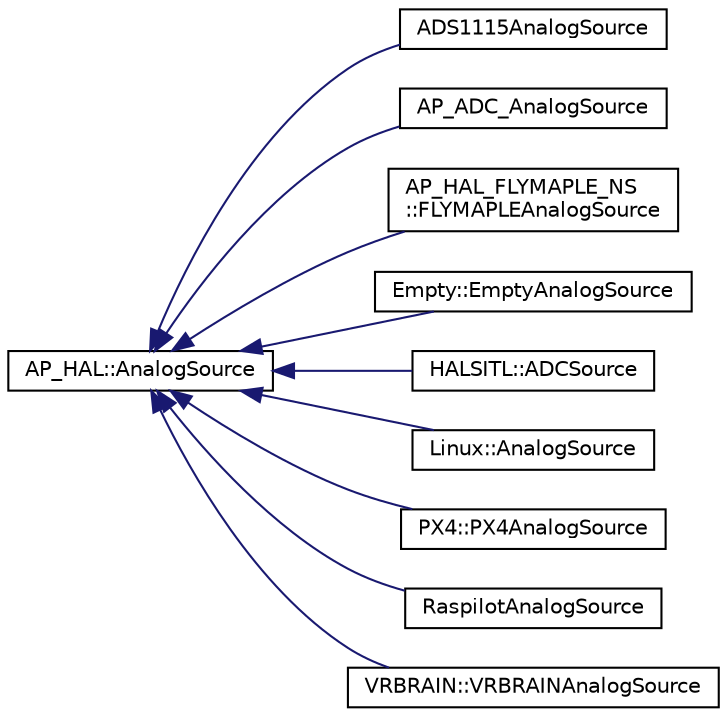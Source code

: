 digraph "Graphical Class Hierarchy"
{
 // INTERACTIVE_SVG=YES
  edge [fontname="Helvetica",fontsize="10",labelfontname="Helvetica",labelfontsize="10"];
  node [fontname="Helvetica",fontsize="10",shape=record];
  rankdir="LR";
  Node1 [label="AP_HAL::AnalogSource",height=0.2,width=0.4,color="black", fillcolor="white", style="filled",URL="$classAP__HAL_1_1AnalogSource.html"];
  Node1 -> Node2 [dir="back",color="midnightblue",fontsize="10",style="solid",fontname="Helvetica"];
  Node2 [label="ADS1115AnalogSource",height=0.2,width=0.4,color="black", fillcolor="white", style="filled",URL="$classADS1115AnalogSource.html"];
  Node1 -> Node3 [dir="back",color="midnightblue",fontsize="10",style="solid",fontname="Helvetica"];
  Node3 [label="AP_ADC_AnalogSource",height=0.2,width=0.4,color="black", fillcolor="white", style="filled",URL="$classAP__ADC__AnalogSource.html"];
  Node1 -> Node4 [dir="back",color="midnightblue",fontsize="10",style="solid",fontname="Helvetica"];
  Node4 [label="AP_HAL_FLYMAPLE_NS\l::FLYMAPLEAnalogSource",height=0.2,width=0.4,color="black", fillcolor="white", style="filled",URL="$classAP__HAL__FLYMAPLE__NS_1_1FLYMAPLEAnalogSource.html"];
  Node1 -> Node5 [dir="back",color="midnightblue",fontsize="10",style="solid",fontname="Helvetica"];
  Node5 [label="Empty::EmptyAnalogSource",height=0.2,width=0.4,color="black", fillcolor="white", style="filled",URL="$classEmpty_1_1EmptyAnalogSource.html"];
  Node1 -> Node6 [dir="back",color="midnightblue",fontsize="10",style="solid",fontname="Helvetica"];
  Node6 [label="HALSITL::ADCSource",height=0.2,width=0.4,color="black", fillcolor="white", style="filled",URL="$classHALSITL_1_1ADCSource.html"];
  Node1 -> Node7 [dir="back",color="midnightblue",fontsize="10",style="solid",fontname="Helvetica"];
  Node7 [label="Linux::AnalogSource",height=0.2,width=0.4,color="black", fillcolor="white", style="filled",URL="$classLinux_1_1AnalogSource.html"];
  Node1 -> Node8 [dir="back",color="midnightblue",fontsize="10",style="solid",fontname="Helvetica"];
  Node8 [label="PX4::PX4AnalogSource",height=0.2,width=0.4,color="black", fillcolor="white", style="filled",URL="$classPX4_1_1PX4AnalogSource.html"];
  Node1 -> Node9 [dir="back",color="midnightblue",fontsize="10",style="solid",fontname="Helvetica"];
  Node9 [label="RaspilotAnalogSource",height=0.2,width=0.4,color="black", fillcolor="white", style="filled",URL="$classRaspilotAnalogSource.html"];
  Node1 -> Node10 [dir="back",color="midnightblue",fontsize="10",style="solid",fontname="Helvetica"];
  Node10 [label="VRBRAIN::VRBRAINAnalogSource",height=0.2,width=0.4,color="black", fillcolor="white", style="filled",URL="$classVRBRAIN_1_1VRBRAINAnalogSource.html"];
}
